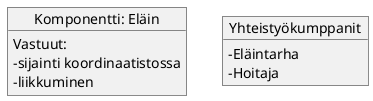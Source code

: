 @startuml
skinparam classAttributeIconSize 0

object "Komponentti: Eläin" as komp{
Vastuut:
- sijainti koordinaatistossa
- liikkuminen

}
object "Yhteistyökumppanit" as part{
- Eläintarha
- Hoitaja
}

@enduml

